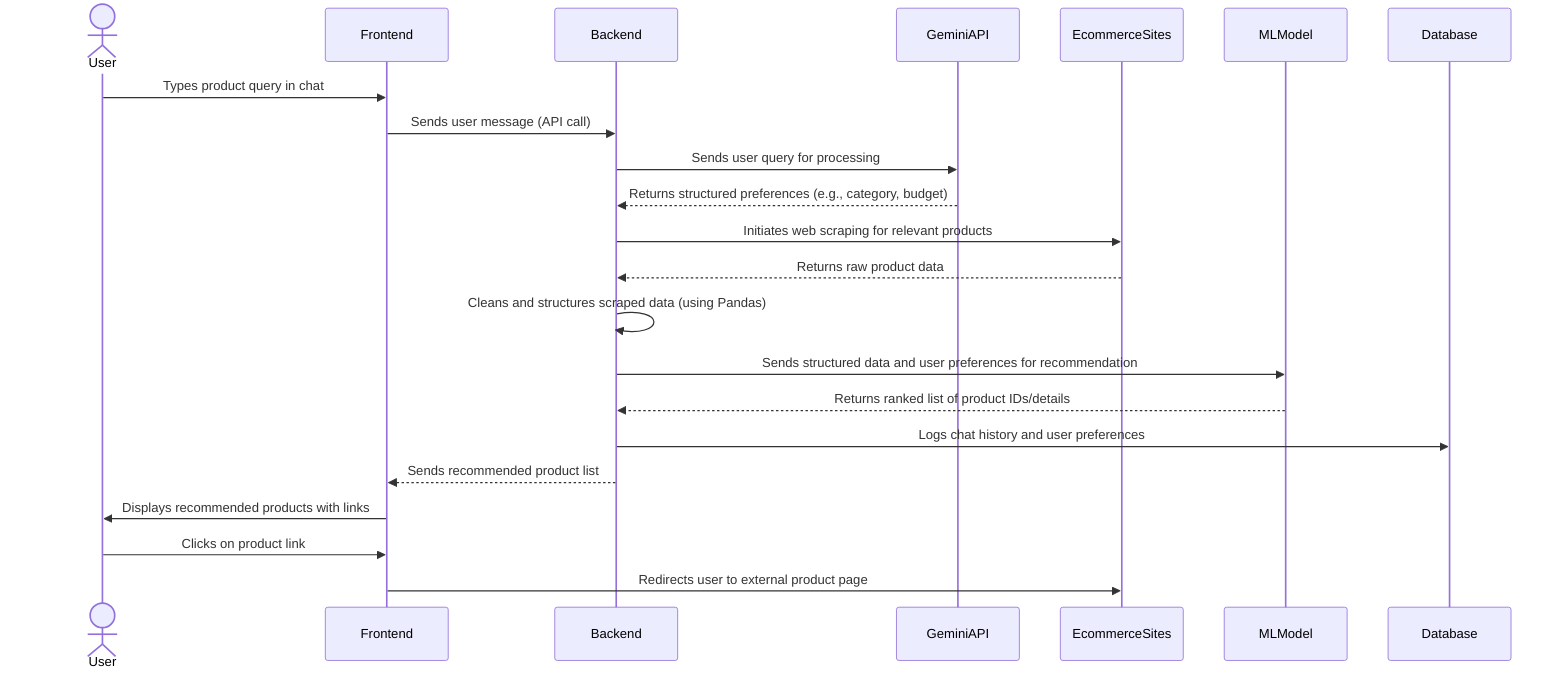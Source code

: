sequenceDiagram
    actor User
    participant Frontend
    participant Backend
    participant GeminiAPI
    participant EcommerceSites
    participant MLModel
    participant Database

    User->>Frontend: Types product query in chat
    Frontend->>Backend: Sends user message (API call)
    Backend->>GeminiAPI: Sends user query for processing
    GeminiAPI-->>Backend: Returns structured preferences (e.g., category, budget)
    Backend->>EcommerceSites: Initiates web scraping for relevant products
    EcommerceSites-->>Backend: Returns raw product data
    Backend->>Backend: Cleans and structures scraped data (using Pandas)
    Backend->>MLModel: Sends structured data and user preferences for recommendation
    MLModel-->>Backend: Returns ranked list of product IDs/details
    Backend->>Database: Logs chat history and user preferences
    Backend-->>Frontend: Sends recommended product list
    Frontend->>User: Displays recommended products with links
    User->>Frontend: Clicks on product link
    Frontend->>EcommerceSites: Redirects user to external product page